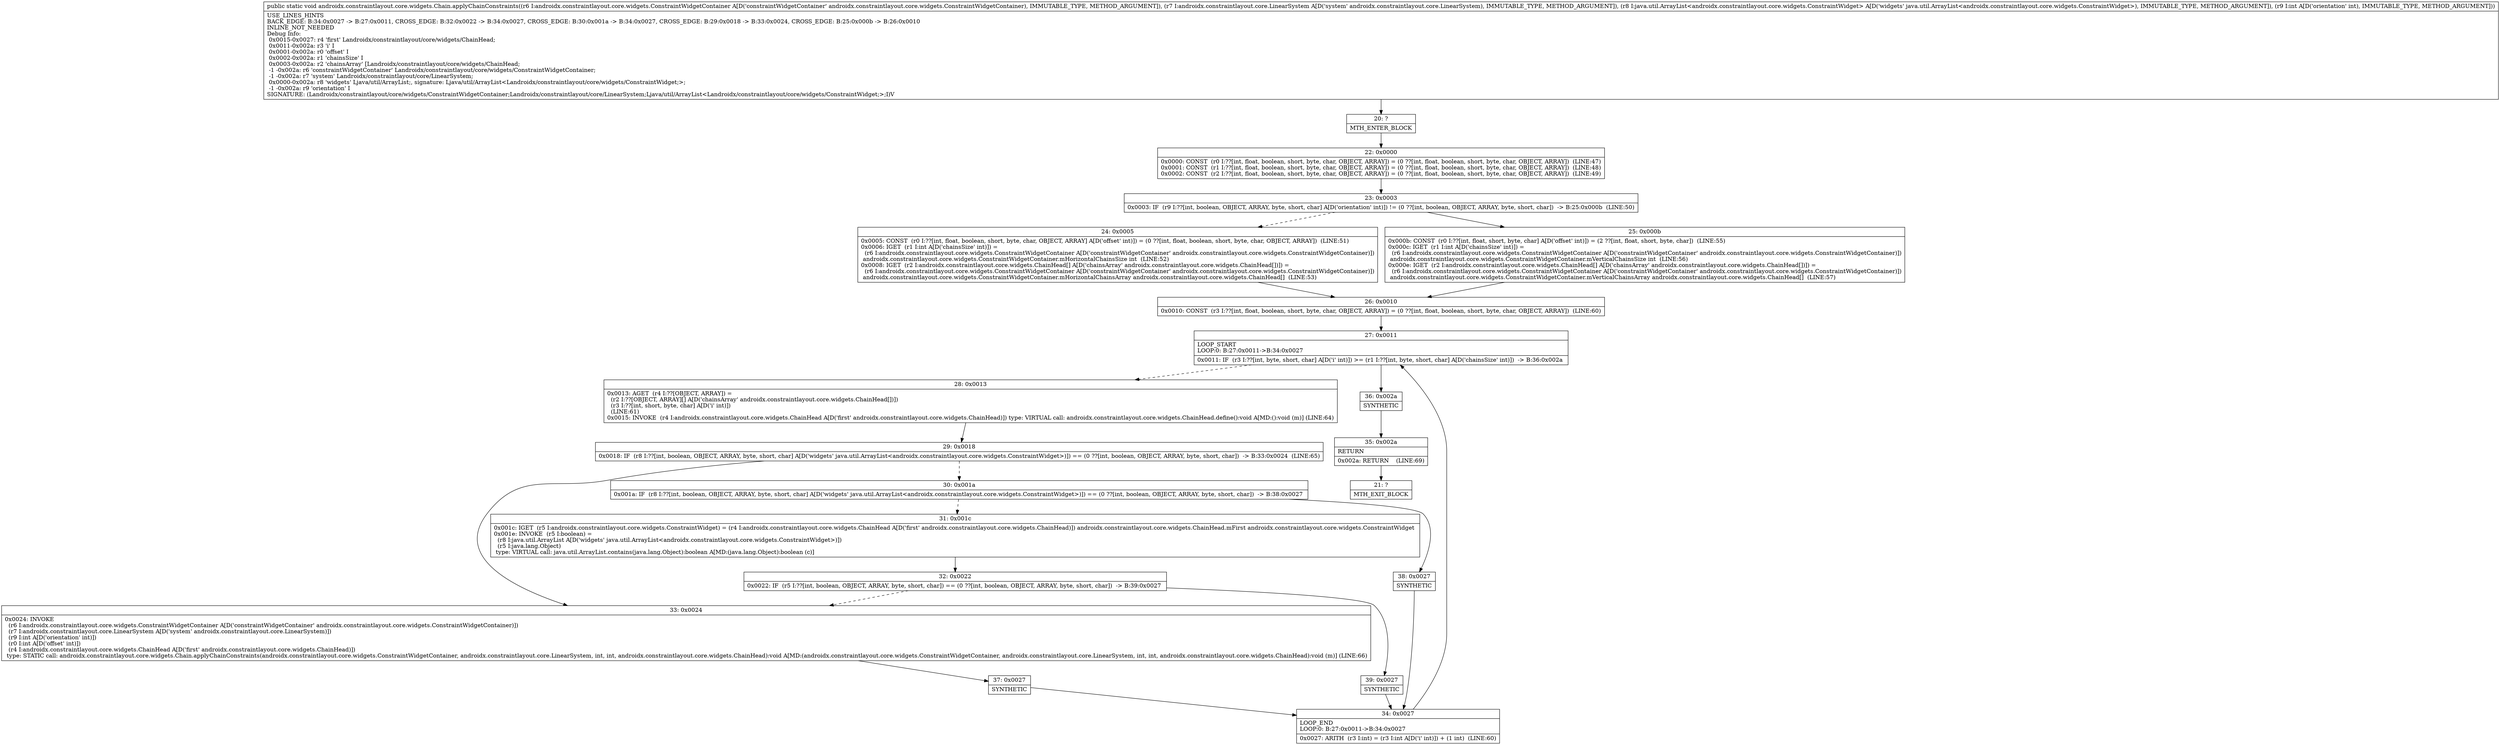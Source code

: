 digraph "CFG forandroidx.constraintlayout.core.widgets.Chain.applyChainConstraints(Landroidx\/constraintlayout\/core\/widgets\/ConstraintWidgetContainer;Landroidx\/constraintlayout\/core\/LinearSystem;Ljava\/util\/ArrayList;I)V" {
Node_20 [shape=record,label="{20\:\ ?|MTH_ENTER_BLOCK\l}"];
Node_22 [shape=record,label="{22\:\ 0x0000|0x0000: CONST  (r0 I:??[int, float, boolean, short, byte, char, OBJECT, ARRAY]) = (0 ??[int, float, boolean, short, byte, char, OBJECT, ARRAY])  (LINE:47)\l0x0001: CONST  (r1 I:??[int, float, boolean, short, byte, char, OBJECT, ARRAY]) = (0 ??[int, float, boolean, short, byte, char, OBJECT, ARRAY])  (LINE:48)\l0x0002: CONST  (r2 I:??[int, float, boolean, short, byte, char, OBJECT, ARRAY]) = (0 ??[int, float, boolean, short, byte, char, OBJECT, ARRAY])  (LINE:49)\l}"];
Node_23 [shape=record,label="{23\:\ 0x0003|0x0003: IF  (r9 I:??[int, boolean, OBJECT, ARRAY, byte, short, char] A[D('orientation' int)]) != (0 ??[int, boolean, OBJECT, ARRAY, byte, short, char])  \-\> B:25:0x000b  (LINE:50)\l}"];
Node_24 [shape=record,label="{24\:\ 0x0005|0x0005: CONST  (r0 I:??[int, float, boolean, short, byte, char, OBJECT, ARRAY] A[D('offset' int)]) = (0 ??[int, float, boolean, short, byte, char, OBJECT, ARRAY])  (LINE:51)\l0x0006: IGET  (r1 I:int A[D('chainsSize' int)]) = \l  (r6 I:androidx.constraintlayout.core.widgets.ConstraintWidgetContainer A[D('constraintWidgetContainer' androidx.constraintlayout.core.widgets.ConstraintWidgetContainer)])\l androidx.constraintlayout.core.widgets.ConstraintWidgetContainer.mHorizontalChainsSize int  (LINE:52)\l0x0008: IGET  (r2 I:androidx.constraintlayout.core.widgets.ChainHead[] A[D('chainsArray' androidx.constraintlayout.core.widgets.ChainHead[])]) = \l  (r6 I:androidx.constraintlayout.core.widgets.ConstraintWidgetContainer A[D('constraintWidgetContainer' androidx.constraintlayout.core.widgets.ConstraintWidgetContainer)])\l androidx.constraintlayout.core.widgets.ConstraintWidgetContainer.mHorizontalChainsArray androidx.constraintlayout.core.widgets.ChainHead[]  (LINE:53)\l}"];
Node_26 [shape=record,label="{26\:\ 0x0010|0x0010: CONST  (r3 I:??[int, float, boolean, short, byte, char, OBJECT, ARRAY]) = (0 ??[int, float, boolean, short, byte, char, OBJECT, ARRAY])  (LINE:60)\l}"];
Node_27 [shape=record,label="{27\:\ 0x0011|LOOP_START\lLOOP:0: B:27:0x0011\-\>B:34:0x0027\l|0x0011: IF  (r3 I:??[int, byte, short, char] A[D('i' int)]) \>= (r1 I:??[int, byte, short, char] A[D('chainsSize' int)])  \-\> B:36:0x002a \l}"];
Node_28 [shape=record,label="{28\:\ 0x0013|0x0013: AGET  (r4 I:??[OBJECT, ARRAY]) = \l  (r2 I:??[OBJECT, ARRAY][] A[D('chainsArray' androidx.constraintlayout.core.widgets.ChainHead[])])\l  (r3 I:??[int, short, byte, char] A[D('i' int)])\l  (LINE:61)\l0x0015: INVOKE  (r4 I:androidx.constraintlayout.core.widgets.ChainHead A[D('first' androidx.constraintlayout.core.widgets.ChainHead)]) type: VIRTUAL call: androidx.constraintlayout.core.widgets.ChainHead.define():void A[MD:():void (m)] (LINE:64)\l}"];
Node_29 [shape=record,label="{29\:\ 0x0018|0x0018: IF  (r8 I:??[int, boolean, OBJECT, ARRAY, byte, short, char] A[D('widgets' java.util.ArrayList\<androidx.constraintlayout.core.widgets.ConstraintWidget\>)]) == (0 ??[int, boolean, OBJECT, ARRAY, byte, short, char])  \-\> B:33:0x0024  (LINE:65)\l}"];
Node_30 [shape=record,label="{30\:\ 0x001a|0x001a: IF  (r8 I:??[int, boolean, OBJECT, ARRAY, byte, short, char] A[D('widgets' java.util.ArrayList\<androidx.constraintlayout.core.widgets.ConstraintWidget\>)]) == (0 ??[int, boolean, OBJECT, ARRAY, byte, short, char])  \-\> B:38:0x0027 \l}"];
Node_31 [shape=record,label="{31\:\ 0x001c|0x001c: IGET  (r5 I:androidx.constraintlayout.core.widgets.ConstraintWidget) = (r4 I:androidx.constraintlayout.core.widgets.ChainHead A[D('first' androidx.constraintlayout.core.widgets.ChainHead)]) androidx.constraintlayout.core.widgets.ChainHead.mFirst androidx.constraintlayout.core.widgets.ConstraintWidget \l0x001e: INVOKE  (r5 I:boolean) = \l  (r8 I:java.util.ArrayList A[D('widgets' java.util.ArrayList\<androidx.constraintlayout.core.widgets.ConstraintWidget\>)])\l  (r5 I:java.lang.Object)\l type: VIRTUAL call: java.util.ArrayList.contains(java.lang.Object):boolean A[MD:(java.lang.Object):boolean (c)]\l}"];
Node_32 [shape=record,label="{32\:\ 0x0022|0x0022: IF  (r5 I:??[int, boolean, OBJECT, ARRAY, byte, short, char]) == (0 ??[int, boolean, OBJECT, ARRAY, byte, short, char])  \-\> B:39:0x0027 \l}"];
Node_39 [shape=record,label="{39\:\ 0x0027|SYNTHETIC\l}"];
Node_34 [shape=record,label="{34\:\ 0x0027|LOOP_END\lLOOP:0: B:27:0x0011\-\>B:34:0x0027\l|0x0027: ARITH  (r3 I:int) = (r3 I:int A[D('i' int)]) + (1 int)  (LINE:60)\l}"];
Node_38 [shape=record,label="{38\:\ 0x0027|SYNTHETIC\l}"];
Node_33 [shape=record,label="{33\:\ 0x0024|0x0024: INVOKE  \l  (r6 I:androidx.constraintlayout.core.widgets.ConstraintWidgetContainer A[D('constraintWidgetContainer' androidx.constraintlayout.core.widgets.ConstraintWidgetContainer)])\l  (r7 I:androidx.constraintlayout.core.LinearSystem A[D('system' androidx.constraintlayout.core.LinearSystem)])\l  (r9 I:int A[D('orientation' int)])\l  (r0 I:int A[D('offset' int)])\l  (r4 I:androidx.constraintlayout.core.widgets.ChainHead A[D('first' androidx.constraintlayout.core.widgets.ChainHead)])\l type: STATIC call: androidx.constraintlayout.core.widgets.Chain.applyChainConstraints(androidx.constraintlayout.core.widgets.ConstraintWidgetContainer, androidx.constraintlayout.core.LinearSystem, int, int, androidx.constraintlayout.core.widgets.ChainHead):void A[MD:(androidx.constraintlayout.core.widgets.ConstraintWidgetContainer, androidx.constraintlayout.core.LinearSystem, int, int, androidx.constraintlayout.core.widgets.ChainHead):void (m)] (LINE:66)\l}"];
Node_37 [shape=record,label="{37\:\ 0x0027|SYNTHETIC\l}"];
Node_36 [shape=record,label="{36\:\ 0x002a|SYNTHETIC\l}"];
Node_35 [shape=record,label="{35\:\ 0x002a|RETURN\l|0x002a: RETURN    (LINE:69)\l}"];
Node_21 [shape=record,label="{21\:\ ?|MTH_EXIT_BLOCK\l}"];
Node_25 [shape=record,label="{25\:\ 0x000b|0x000b: CONST  (r0 I:??[int, float, short, byte, char] A[D('offset' int)]) = (2 ??[int, float, short, byte, char])  (LINE:55)\l0x000c: IGET  (r1 I:int A[D('chainsSize' int)]) = \l  (r6 I:androidx.constraintlayout.core.widgets.ConstraintWidgetContainer A[D('constraintWidgetContainer' androidx.constraintlayout.core.widgets.ConstraintWidgetContainer)])\l androidx.constraintlayout.core.widgets.ConstraintWidgetContainer.mVerticalChainsSize int  (LINE:56)\l0x000e: IGET  (r2 I:androidx.constraintlayout.core.widgets.ChainHead[] A[D('chainsArray' androidx.constraintlayout.core.widgets.ChainHead[])]) = \l  (r6 I:androidx.constraintlayout.core.widgets.ConstraintWidgetContainer A[D('constraintWidgetContainer' androidx.constraintlayout.core.widgets.ConstraintWidgetContainer)])\l androidx.constraintlayout.core.widgets.ConstraintWidgetContainer.mVerticalChainsArray androidx.constraintlayout.core.widgets.ChainHead[]  (LINE:57)\l}"];
MethodNode[shape=record,label="{public static void androidx.constraintlayout.core.widgets.Chain.applyChainConstraints((r6 I:androidx.constraintlayout.core.widgets.ConstraintWidgetContainer A[D('constraintWidgetContainer' androidx.constraintlayout.core.widgets.ConstraintWidgetContainer), IMMUTABLE_TYPE, METHOD_ARGUMENT]), (r7 I:androidx.constraintlayout.core.LinearSystem A[D('system' androidx.constraintlayout.core.LinearSystem), IMMUTABLE_TYPE, METHOD_ARGUMENT]), (r8 I:java.util.ArrayList\<androidx.constraintlayout.core.widgets.ConstraintWidget\> A[D('widgets' java.util.ArrayList\<androidx.constraintlayout.core.widgets.ConstraintWidget\>), IMMUTABLE_TYPE, METHOD_ARGUMENT]), (r9 I:int A[D('orientation' int), IMMUTABLE_TYPE, METHOD_ARGUMENT]))  | USE_LINES_HINTS\lBACK_EDGE: B:34:0x0027 \-\> B:27:0x0011, CROSS_EDGE: B:32:0x0022 \-\> B:34:0x0027, CROSS_EDGE: B:30:0x001a \-\> B:34:0x0027, CROSS_EDGE: B:29:0x0018 \-\> B:33:0x0024, CROSS_EDGE: B:25:0x000b \-\> B:26:0x0010\lINLINE_NOT_NEEDED\lDebug Info:\l  0x0015\-0x0027: r4 'first' Landroidx\/constraintlayout\/core\/widgets\/ChainHead;\l  0x0011\-0x002a: r3 'i' I\l  0x0001\-0x002a: r0 'offset' I\l  0x0002\-0x002a: r1 'chainsSize' I\l  0x0003\-0x002a: r2 'chainsArray' [Landroidx\/constraintlayout\/core\/widgets\/ChainHead;\l  \-1 \-0x002a: r6 'constraintWidgetContainer' Landroidx\/constraintlayout\/core\/widgets\/ConstraintWidgetContainer;\l  \-1 \-0x002a: r7 'system' Landroidx\/constraintlayout\/core\/LinearSystem;\l  0x0000\-0x002a: r8 'widgets' Ljava\/util\/ArrayList;, signature: Ljava\/util\/ArrayList\<Landroidx\/constraintlayout\/core\/widgets\/ConstraintWidget;\>;\l  \-1 \-0x002a: r9 'orientation' I\lSIGNATURE: (Landroidx\/constraintlayout\/core\/widgets\/ConstraintWidgetContainer;Landroidx\/constraintlayout\/core\/LinearSystem;Ljava\/util\/ArrayList\<Landroidx\/constraintlayout\/core\/widgets\/ConstraintWidget;\>;I)V\l}"];
MethodNode -> Node_20;Node_20 -> Node_22;
Node_22 -> Node_23;
Node_23 -> Node_24[style=dashed];
Node_23 -> Node_25;
Node_24 -> Node_26;
Node_26 -> Node_27;
Node_27 -> Node_28[style=dashed];
Node_27 -> Node_36;
Node_28 -> Node_29;
Node_29 -> Node_30[style=dashed];
Node_29 -> Node_33;
Node_30 -> Node_31[style=dashed];
Node_30 -> Node_38;
Node_31 -> Node_32;
Node_32 -> Node_33[style=dashed];
Node_32 -> Node_39;
Node_39 -> Node_34;
Node_34 -> Node_27;
Node_38 -> Node_34;
Node_33 -> Node_37;
Node_37 -> Node_34;
Node_36 -> Node_35;
Node_35 -> Node_21;
Node_25 -> Node_26;
}

